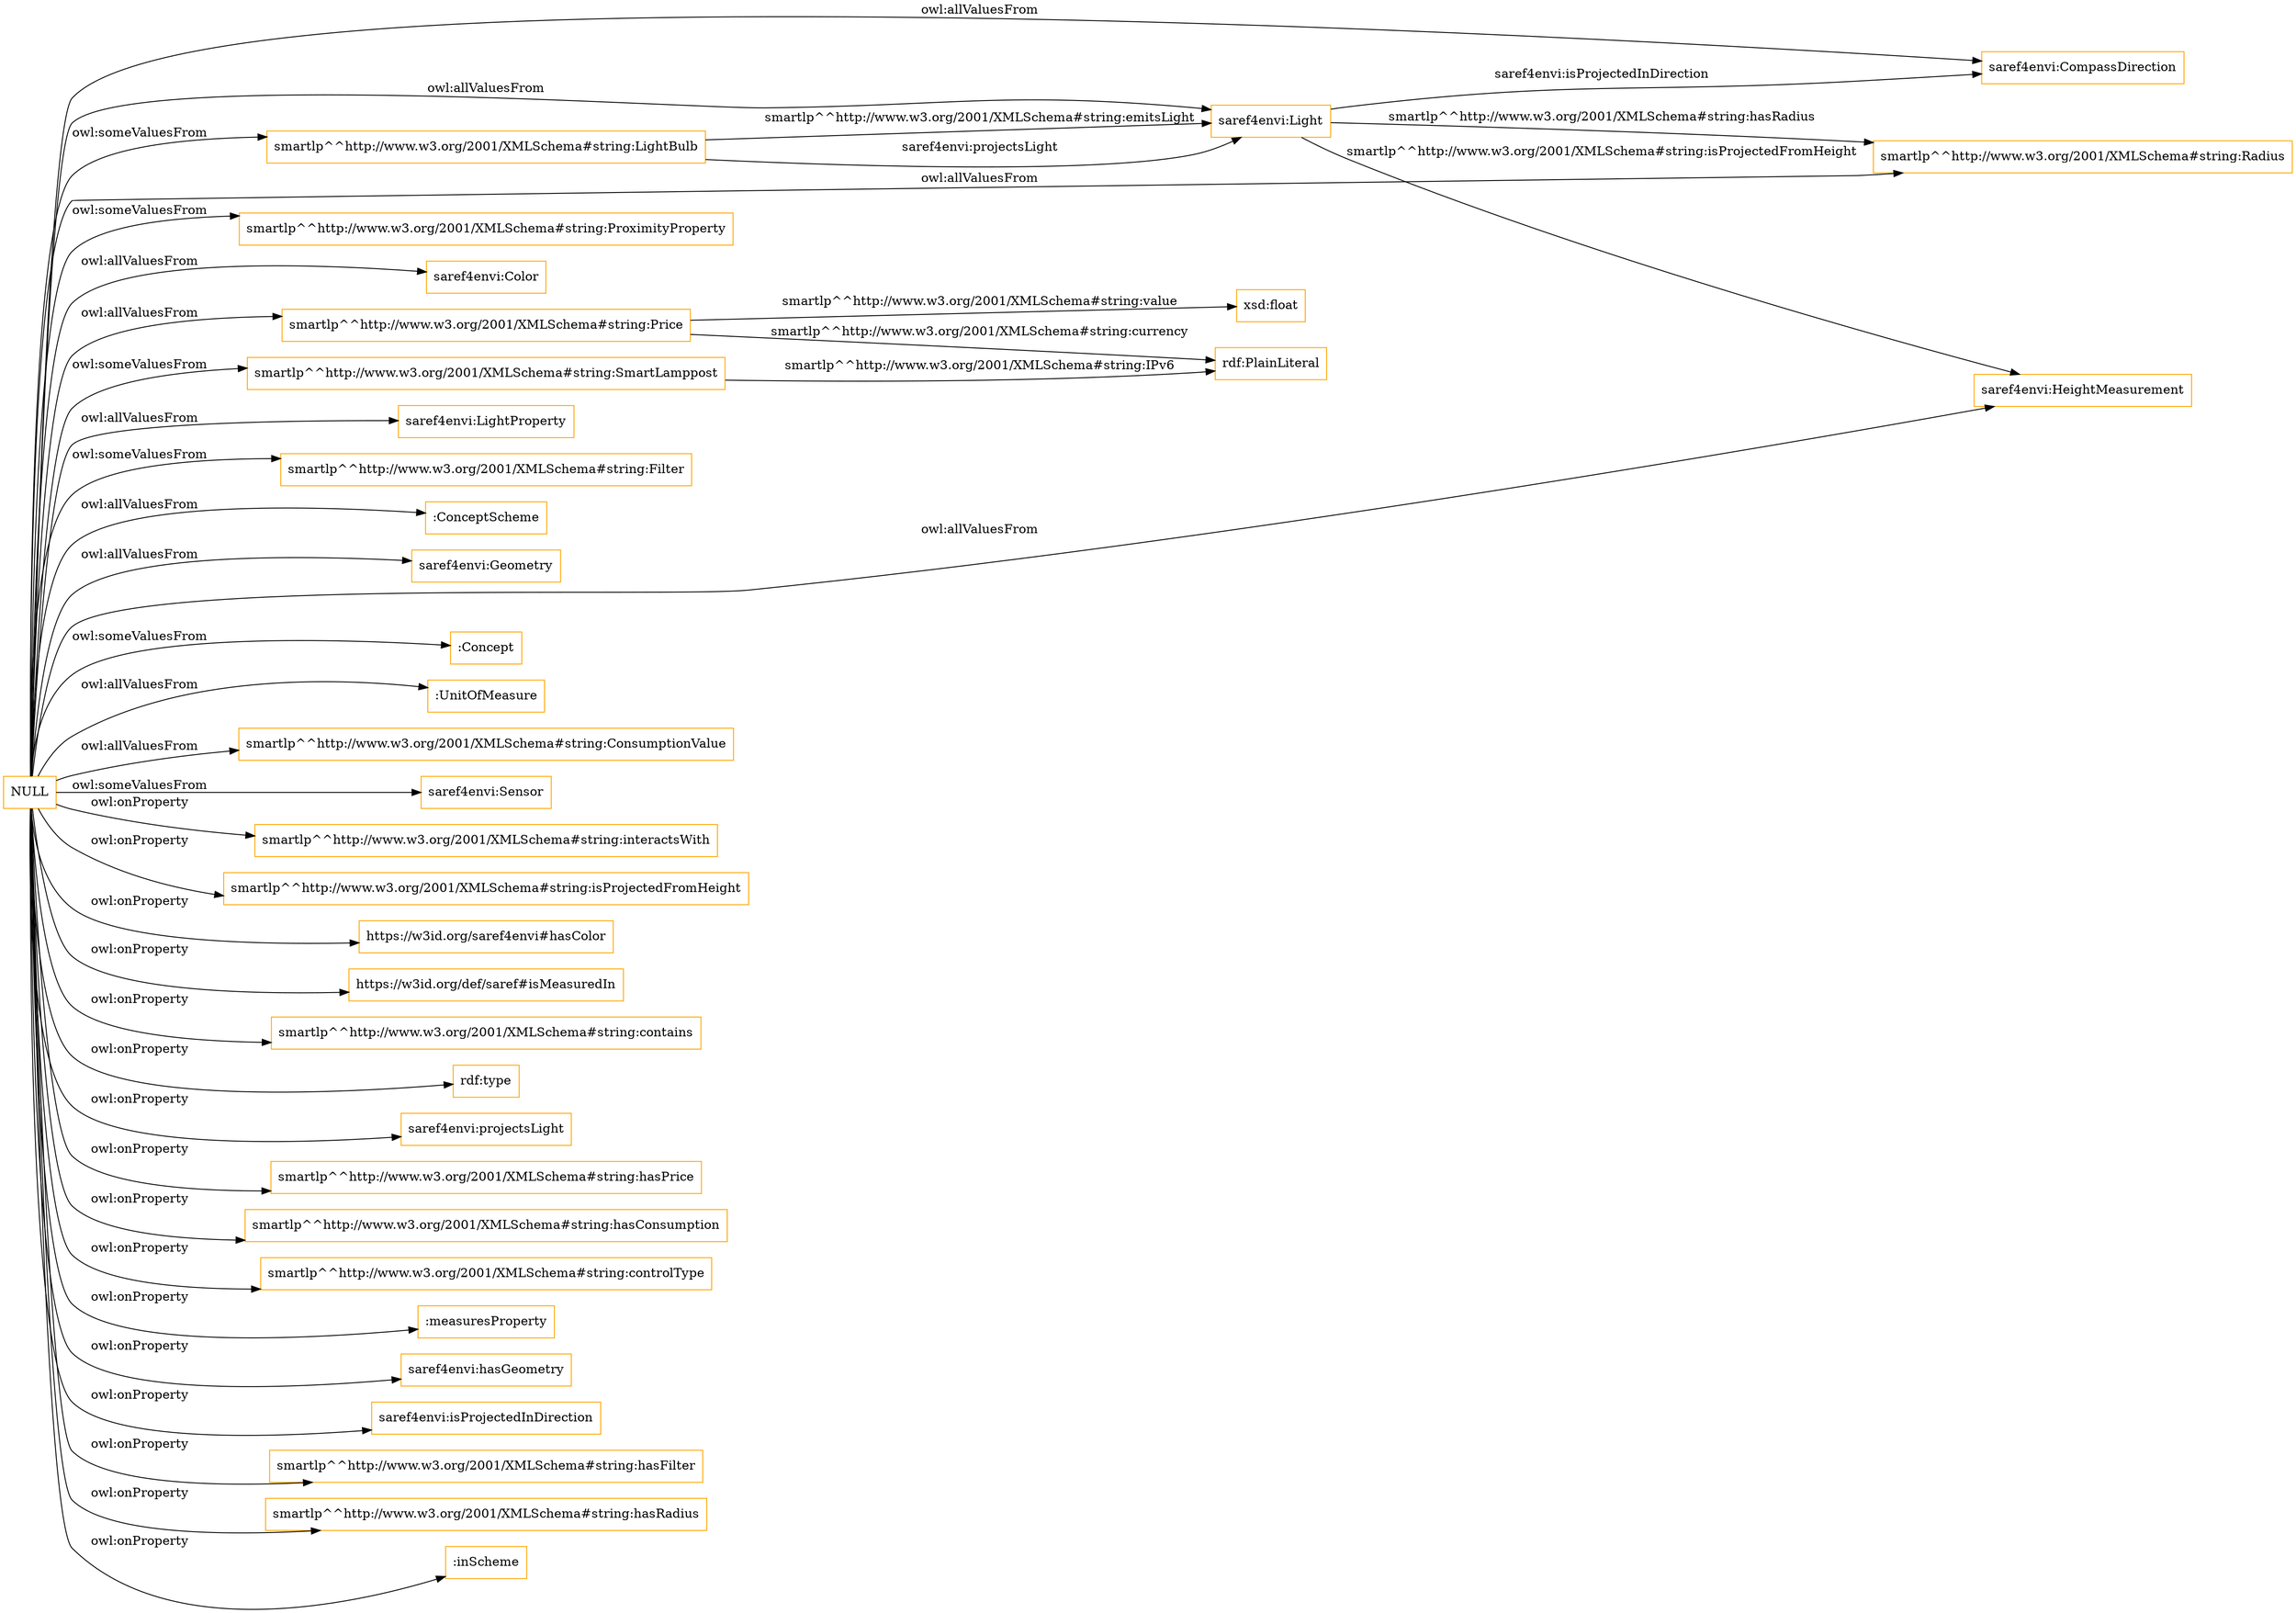 digraph ar2dtool_diagram { 
rankdir=LR;
size="1501"
node [shape = rectangle, color="orange"]; "saref4envi:CompassDirection" "smartlp^^http://www.w3.org/2001/XMLSchema#string:ProximityProperty" "smartlp^^http://www.w3.org/2001/XMLSchema#string:Radius" "saref4envi:Color" "smartlp^^http://www.w3.org/2001/XMLSchema#string:SmartLamppost" "saref4envi:Light" "saref4envi:LightProperty" "smartlp^^http://www.w3.org/2001/XMLSchema#string:Filter" ":ConceptScheme" "saref4envi:Geometry" "saref4envi:HeightMeasurement" ":Concept" ":UnitOfMeasure" "smartlp^^http://www.w3.org/2001/XMLSchema#string:ConsumptionValue" "smartlp^^http://www.w3.org/2001/XMLSchema#string:Price" "smartlp^^http://www.w3.org/2001/XMLSchema#string:LightBulb" "saref4envi:Sensor" ; /*classes style*/
	"NULL" -> ":ConceptScheme" [ label = "owl:allValuesFrom" ];
	"NULL" -> "smartlp^^http://www.w3.org/2001/XMLSchema#string:interactsWith" [ label = "owl:onProperty" ];
	"NULL" -> "saref4envi:CompassDirection" [ label = "owl:allValuesFrom" ];
	"NULL" -> "smartlp^^http://www.w3.org/2001/XMLSchema#string:SmartLamppost" [ label = "owl:someValuesFrom" ];
	"NULL" -> "smartlp^^http://www.w3.org/2001/XMLSchema#string:ProximityProperty" [ label = "owl:someValuesFrom" ];
	"NULL" -> "saref4envi:Light" [ label = "owl:allValuesFrom" ];
	"NULL" -> "saref4envi:Sensor" [ label = "owl:someValuesFrom" ];
	"NULL" -> "smartlp^^http://www.w3.org/2001/XMLSchema#string:isProjectedFromHeight" [ label = "owl:onProperty" ];
	"NULL" -> "https://w3id.org/saref4envi#hasColor" [ label = "owl:onProperty" ];
	"NULL" -> "https://w3id.org/def/saref#isMeasuredIn" [ label = "owl:onProperty" ];
	"NULL" -> "smartlp^^http://www.w3.org/2001/XMLSchema#string:ConsumptionValue" [ label = "owl:allValuesFrom" ];
	"NULL" -> "smartlp^^http://www.w3.org/2001/XMLSchema#string:contains" [ label = "owl:onProperty" ];
	"NULL" -> "rdf:type" [ label = "owl:onProperty" ];
	"NULL" -> "saref4envi:projectsLight" [ label = "owl:onProperty" ];
	"NULL" -> "smartlp^^http://www.w3.org/2001/XMLSchema#string:Filter" [ label = "owl:someValuesFrom" ];
	"NULL" -> "smartlp^^http://www.w3.org/2001/XMLSchema#string:Radius" [ label = "owl:allValuesFrom" ];
	"NULL" -> "saref4envi:HeightMeasurement" [ label = "owl:allValuesFrom" ];
	"NULL" -> "smartlp^^http://www.w3.org/2001/XMLSchema#string:hasPrice" [ label = "owl:onProperty" ];
	"NULL" -> "saref4envi:LightProperty" [ label = "owl:allValuesFrom" ];
	"NULL" -> "smartlp^^http://www.w3.org/2001/XMLSchema#string:LightBulb" [ label = "owl:someValuesFrom" ];
	"NULL" -> ":UnitOfMeasure" [ label = "owl:allValuesFrom" ];
	"NULL" -> "smartlp^^http://www.w3.org/2001/XMLSchema#string:hasConsumption" [ label = "owl:onProperty" ];
	"NULL" -> ":Concept" [ label = "owl:someValuesFrom" ];
	"NULL" -> "saref4envi:Geometry" [ label = "owl:allValuesFrom" ];
	"NULL" -> "smartlp^^http://www.w3.org/2001/XMLSchema#string:controlType" [ label = "owl:onProperty" ];
	"NULL" -> "smartlp^^http://www.w3.org/2001/XMLSchema#string:Price" [ label = "owl:allValuesFrom" ];
	"NULL" -> ":measuresProperty" [ label = "owl:onProperty" ];
	"NULL" -> "saref4envi:hasGeometry" [ label = "owl:onProperty" ];
	"NULL" -> "saref4envi:isProjectedInDirection" [ label = "owl:onProperty" ];
	"NULL" -> "smartlp^^http://www.w3.org/2001/XMLSchema#string:hasFilter" [ label = "owl:onProperty" ];
	"NULL" -> "saref4envi:Color" [ label = "owl:allValuesFrom" ];
	"NULL" -> "smartlp^^http://www.w3.org/2001/XMLSchema#string:hasRadius" [ label = "owl:onProperty" ];
	"NULL" -> ":inScheme" [ label = "owl:onProperty" ];
	"smartlp^^http://www.w3.org/2001/XMLSchema#string:LightBulb" -> "saref4envi:Light" [ label = "smartlp^^http://www.w3.org/2001/XMLSchema#string:emitsLight" ];
	"saref4envi:Light" -> "smartlp^^http://www.w3.org/2001/XMLSchema#string:Radius" [ label = "smartlp^^http://www.w3.org/2001/XMLSchema#string:hasRadius" ];
	"smartlp^^http://www.w3.org/2001/XMLSchema#string:SmartLamppost" -> "rdf:PlainLiteral" [ label = "smartlp^^http://www.w3.org/2001/XMLSchema#string:IPv6" ];
	"smartlp^^http://www.w3.org/2001/XMLSchema#string:Price" -> "rdf:PlainLiteral" [ label = "smartlp^^http://www.w3.org/2001/XMLSchema#string:currency" ];
	"saref4envi:Light" -> "saref4envi:CompassDirection" [ label = "saref4envi:isProjectedInDirection" ];
	"smartlp^^http://www.w3.org/2001/XMLSchema#string:LightBulb" -> "saref4envi:Light" [ label = "saref4envi:projectsLight" ];
	"saref4envi:Light" -> "saref4envi:HeightMeasurement" [ label = "smartlp^^http://www.w3.org/2001/XMLSchema#string:isProjectedFromHeight" ];
	"smartlp^^http://www.w3.org/2001/XMLSchema#string:Price" -> "xsd:float" [ label = "smartlp^^http://www.w3.org/2001/XMLSchema#string:value" ];

}
